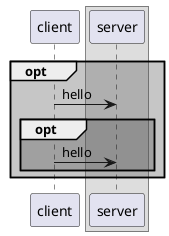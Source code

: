 {
  "sha1": "micnub9xx0acglk8rx0sdp42d542l0v",
  "insertion": {
    "when": "2024-06-03T18:59:35.312Z",
    "url": "https://forum.plantuml.net/11214/background-color-partial-transparency-opacity-support",
    "user": "plantuml@gmail.com"
  }
}
@startuml
skinparam shadowing false
skinparam SequenceGroupBodyBackgroundColor 55555555

participant client
box
  participant server
end box

opt
client -> server : hello

  opt
    client -> server : hello
  end opt

end opt
@enduml
